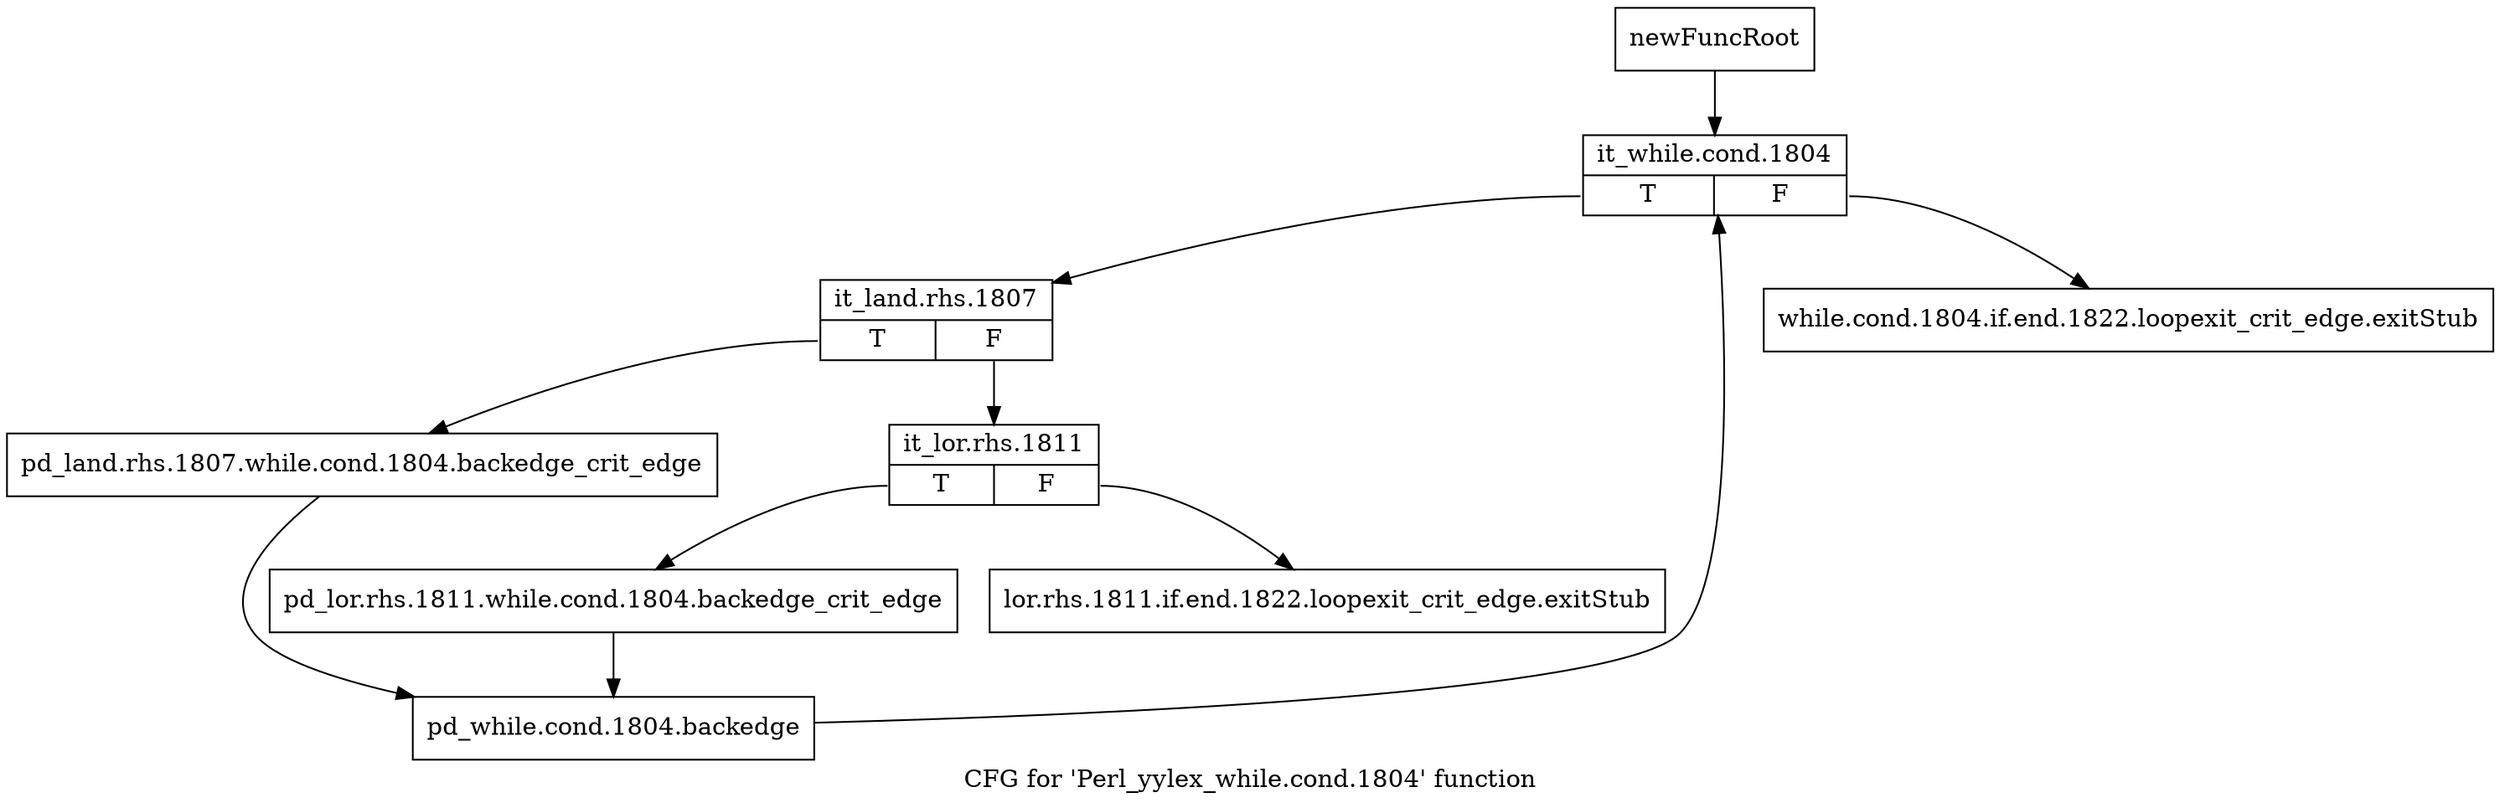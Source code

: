 digraph "CFG for 'Perl_yylex_while.cond.1804' function" {
	label="CFG for 'Perl_yylex_while.cond.1804' function";

	Node0x5580440 [shape=record,label="{newFuncRoot}"];
	Node0x5580440 -> Node0x5580530;
	Node0x5580490 [shape=record,label="{while.cond.1804.if.end.1822.loopexit_crit_edge.exitStub}"];
	Node0x55804e0 [shape=record,label="{lor.rhs.1811.if.end.1822.loopexit_crit_edge.exitStub}"];
	Node0x5580530 [shape=record,label="{it_while.cond.1804|{<s0>T|<s1>F}}"];
	Node0x5580530:s0 -> Node0x5580580;
	Node0x5580530:s1 -> Node0x5580490;
	Node0x5580580 [shape=record,label="{it_land.rhs.1807|{<s0>T|<s1>F}}"];
	Node0x5580580:s0 -> Node0x5580670;
	Node0x5580580:s1 -> Node0x55805d0;
	Node0x55805d0 [shape=record,label="{it_lor.rhs.1811|{<s0>T|<s1>F}}"];
	Node0x55805d0:s0 -> Node0x5580620;
	Node0x55805d0:s1 -> Node0x55804e0;
	Node0x5580620 [shape=record,label="{pd_lor.rhs.1811.while.cond.1804.backedge_crit_edge}"];
	Node0x5580620 -> Node0x55806c0;
	Node0x5580670 [shape=record,label="{pd_land.rhs.1807.while.cond.1804.backedge_crit_edge}"];
	Node0x5580670 -> Node0x55806c0;
	Node0x55806c0 [shape=record,label="{pd_while.cond.1804.backedge}"];
	Node0x55806c0 -> Node0x5580530;
}
